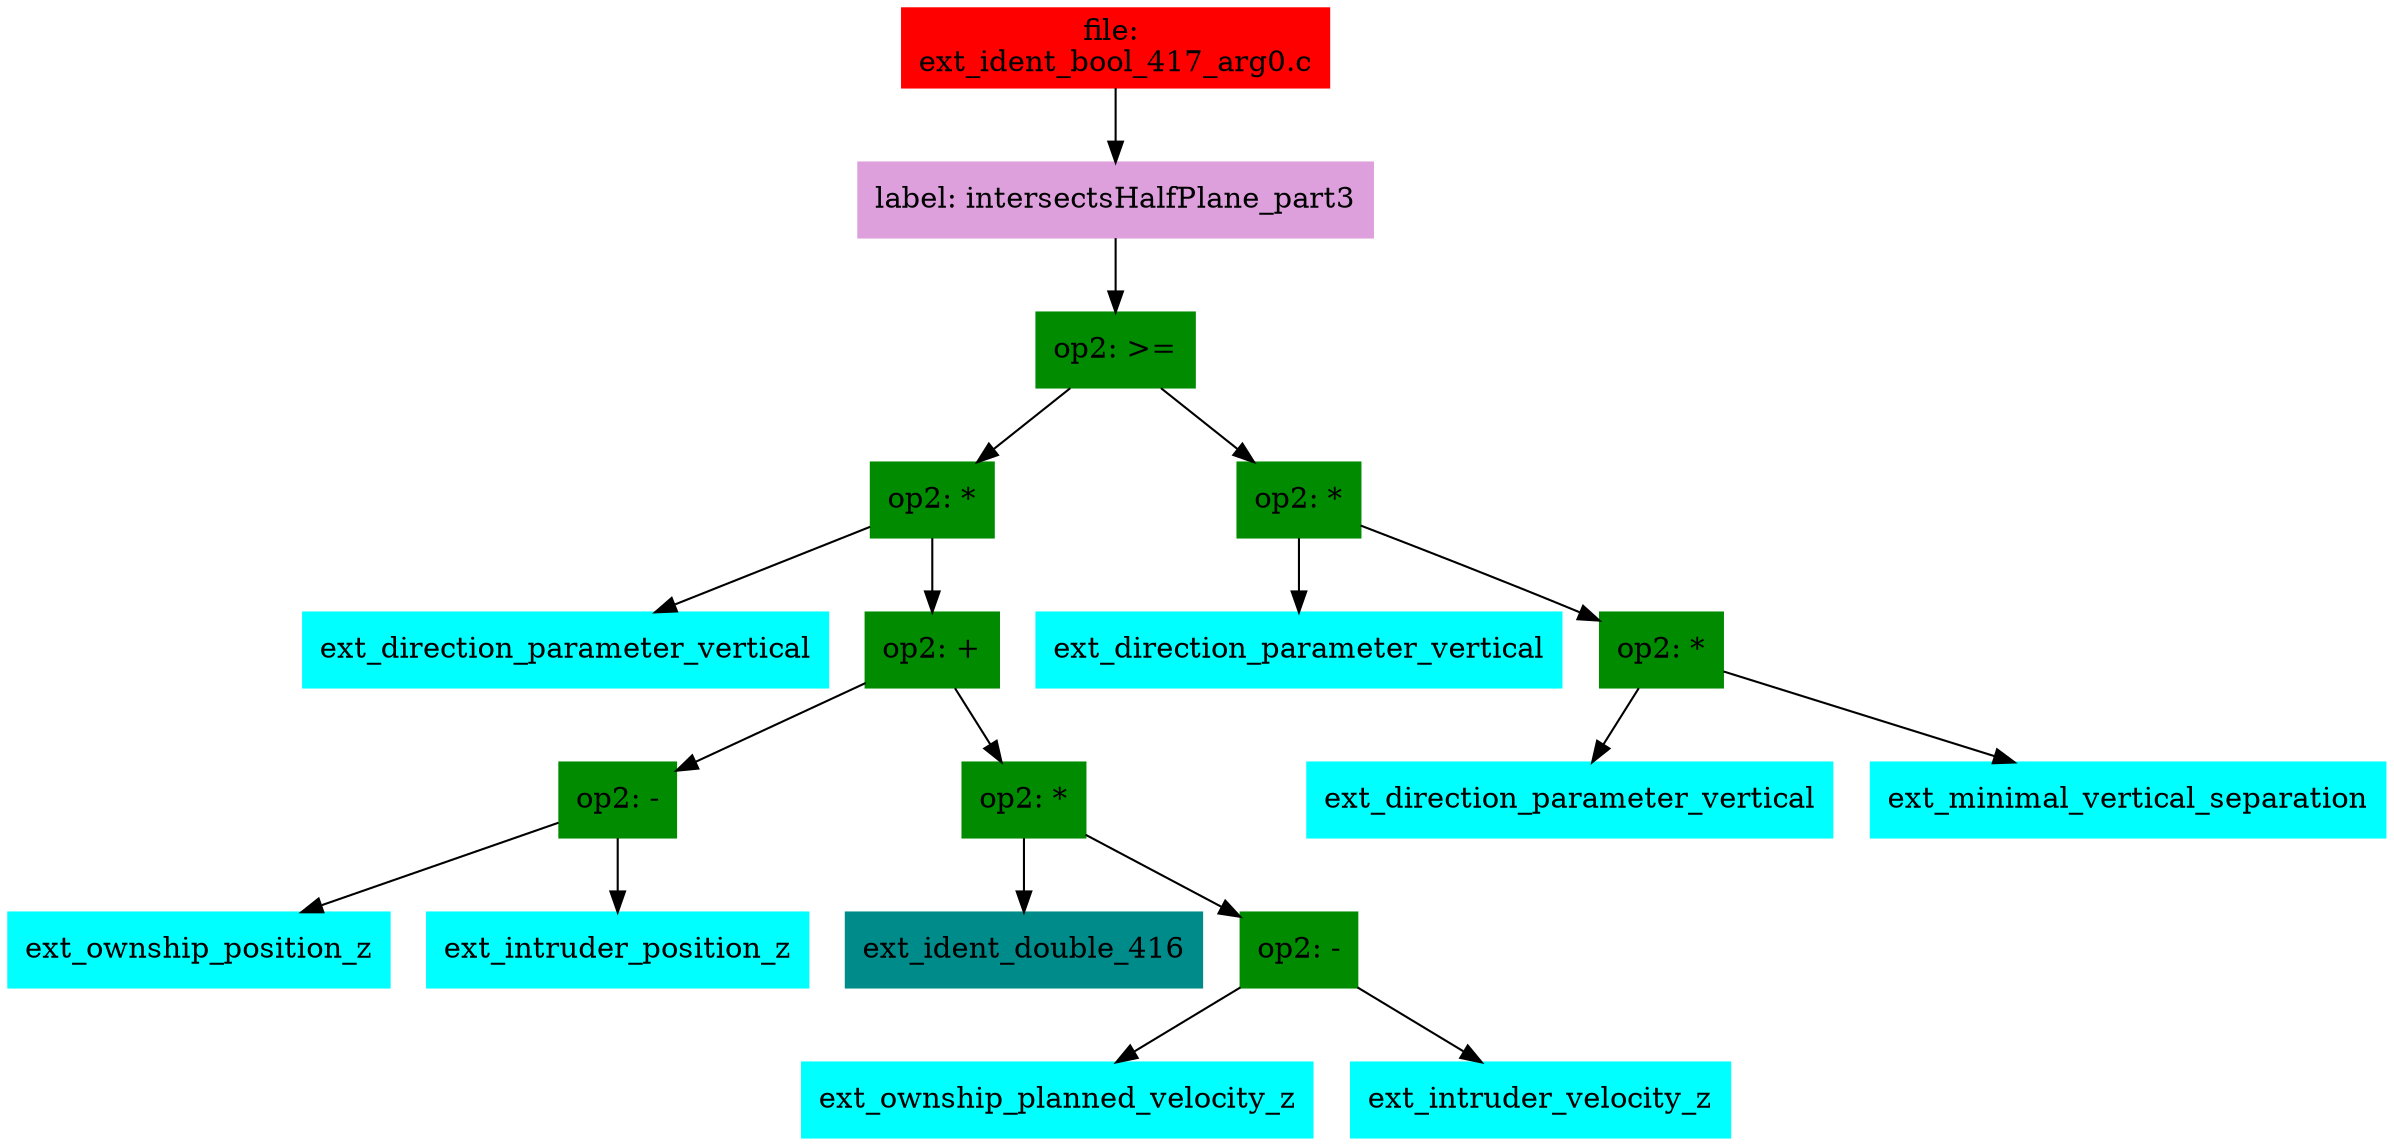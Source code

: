 digraph G {
node [shape=box]

0 [label="file: 
ext_ident_bool_417_arg0.c",color=red, style=filled]
1 [label="label: intersectsHalfPlane_part3",color=plum, style=filled]
0 -> 1
2 [label="op2: >=",color=green4, style=filled]
1 -> 2
3 [label="op2: *",color=green4, style=filled]
2 -> 3
4 [label="ext_direction_parameter_vertical",color=cyan1, style=filled]
3 -> 4
5 [label="op2: +",color=green4, style=filled]
3 -> 5
6 [label="op2: -",color=green4, style=filled]
5 -> 6
7 [label="ext_ownship_position_z",color=cyan1, style=filled]
6 -> 7
8 [label="ext_intruder_position_z",color=cyan1, style=filled]
6 -> 8
9 [label="op2: *",color=green4, style=filled]
5 -> 9
10 [label="ext_ident_double_416",color=cyan4, style=filled]
9 -> 10
751 [label="op2: -",color=green4, style=filled]
9 -> 751
752 [label="ext_ownship_planned_velocity_z",color=cyan1, style=filled]
751 -> 752
753 [label="ext_intruder_velocity_z",color=cyan1, style=filled]
751 -> 753
754 [label="op2: *",color=green4, style=filled]
2 -> 754
755 [label="ext_direction_parameter_vertical",color=cyan1, style=filled]
754 -> 755
756 [label="op2: *",color=green4, style=filled]
754 -> 756
757 [label="ext_direction_parameter_vertical",color=cyan1, style=filled]
756 -> 757
758 [label="ext_minimal_vertical_separation",color=cyan1, style=filled]
756 -> 758


}

